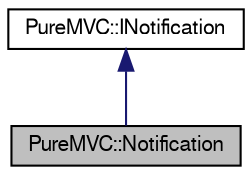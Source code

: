 digraph G
{
  edge [fontname="FreeSans",fontsize="10",labelfontname="FreeSans",labelfontsize="10"];
  node [fontname="FreeSans",fontsize="10",shape=record];
  Node1 [label="PureMVC::Notification",height=0.2,width=0.4,color="black", fillcolor="grey75", style="filled" fontcolor="black"];
  Node2 -> Node1 [dir=back,color="midnightblue",fontsize="10",style="solid"];
  Node2 [label="PureMVC::INotification",height=0.2,width=0.4,color="black", fillcolor="white", style="filled",URL="$class_pure_m_v_c_1_1_i_notification.html",tooltip="The interface definition for a PureMVC Notification."];
}

